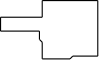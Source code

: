 <?xml version="1.0"?>
<!DOCTYPE ipe SYSTEM "ipe.dtd">
<ipe version="70206" creator="Ipe 7.2.9">
<info created="D:20200805083751" modified="D:20200805084247"/>
<ipestyle name="basic">
<symbol name="mark/disk(sx)" transformations="translations">
<path fill="sym-stroke">
0.6 0 0 0.6 0 0 e
</path>
</symbol>
</ipestyle>
<ipestyle name="surf">
<color name="black" value="0"/>
<color name="gray" value="0.2"/>
<color name="blue" value="0 0 1"/>
<color name="royalblue" value="0 0.5 1"/>
<color name="magenta" value="1 0 1"/>
<color name="red" value="1 0 0"/>
<color name="darkgreen" value="0 0.5 0"/>
<color name="orange" value="1 0.66 0.34"/>
</ipestyle>
<page>
<layer name="edges"/>
<view layers="edges" active="edges"/>
<path layer="edges" matrix="1 0 0 1 -1056 256" stroke="0">
1268 202 m
1268 199 l
</path>
<path matrix="1 0 0 1 -1056 256" stroke="0">
1268 199 m
1269 198 l
</path>
<path stroke="0">
213 454 m
213 448 l
</path>
<path stroke="0">
213 448 m
223 448 l
</path>
<path matrix="1 0 0 1 -1056 256" stroke="0">
1279 192 m
1280 193 l
</path>
<path stroke="0">
224 449 m
233 449 l
</path>
<path stroke="0">
233 449 m
233 469 l
</path>
<path stroke="0">
233 469 m
213 469 l
</path>
<path stroke="0">
213 469 m
213 463 l
</path>
<path stroke="0">
213 463 m
198 463 l
</path>
<path stroke="0">
198 463 m
198 458 l
</path>
<path stroke="0">
198 458 m
212 458 l
</path>
</page>
</ipe>
